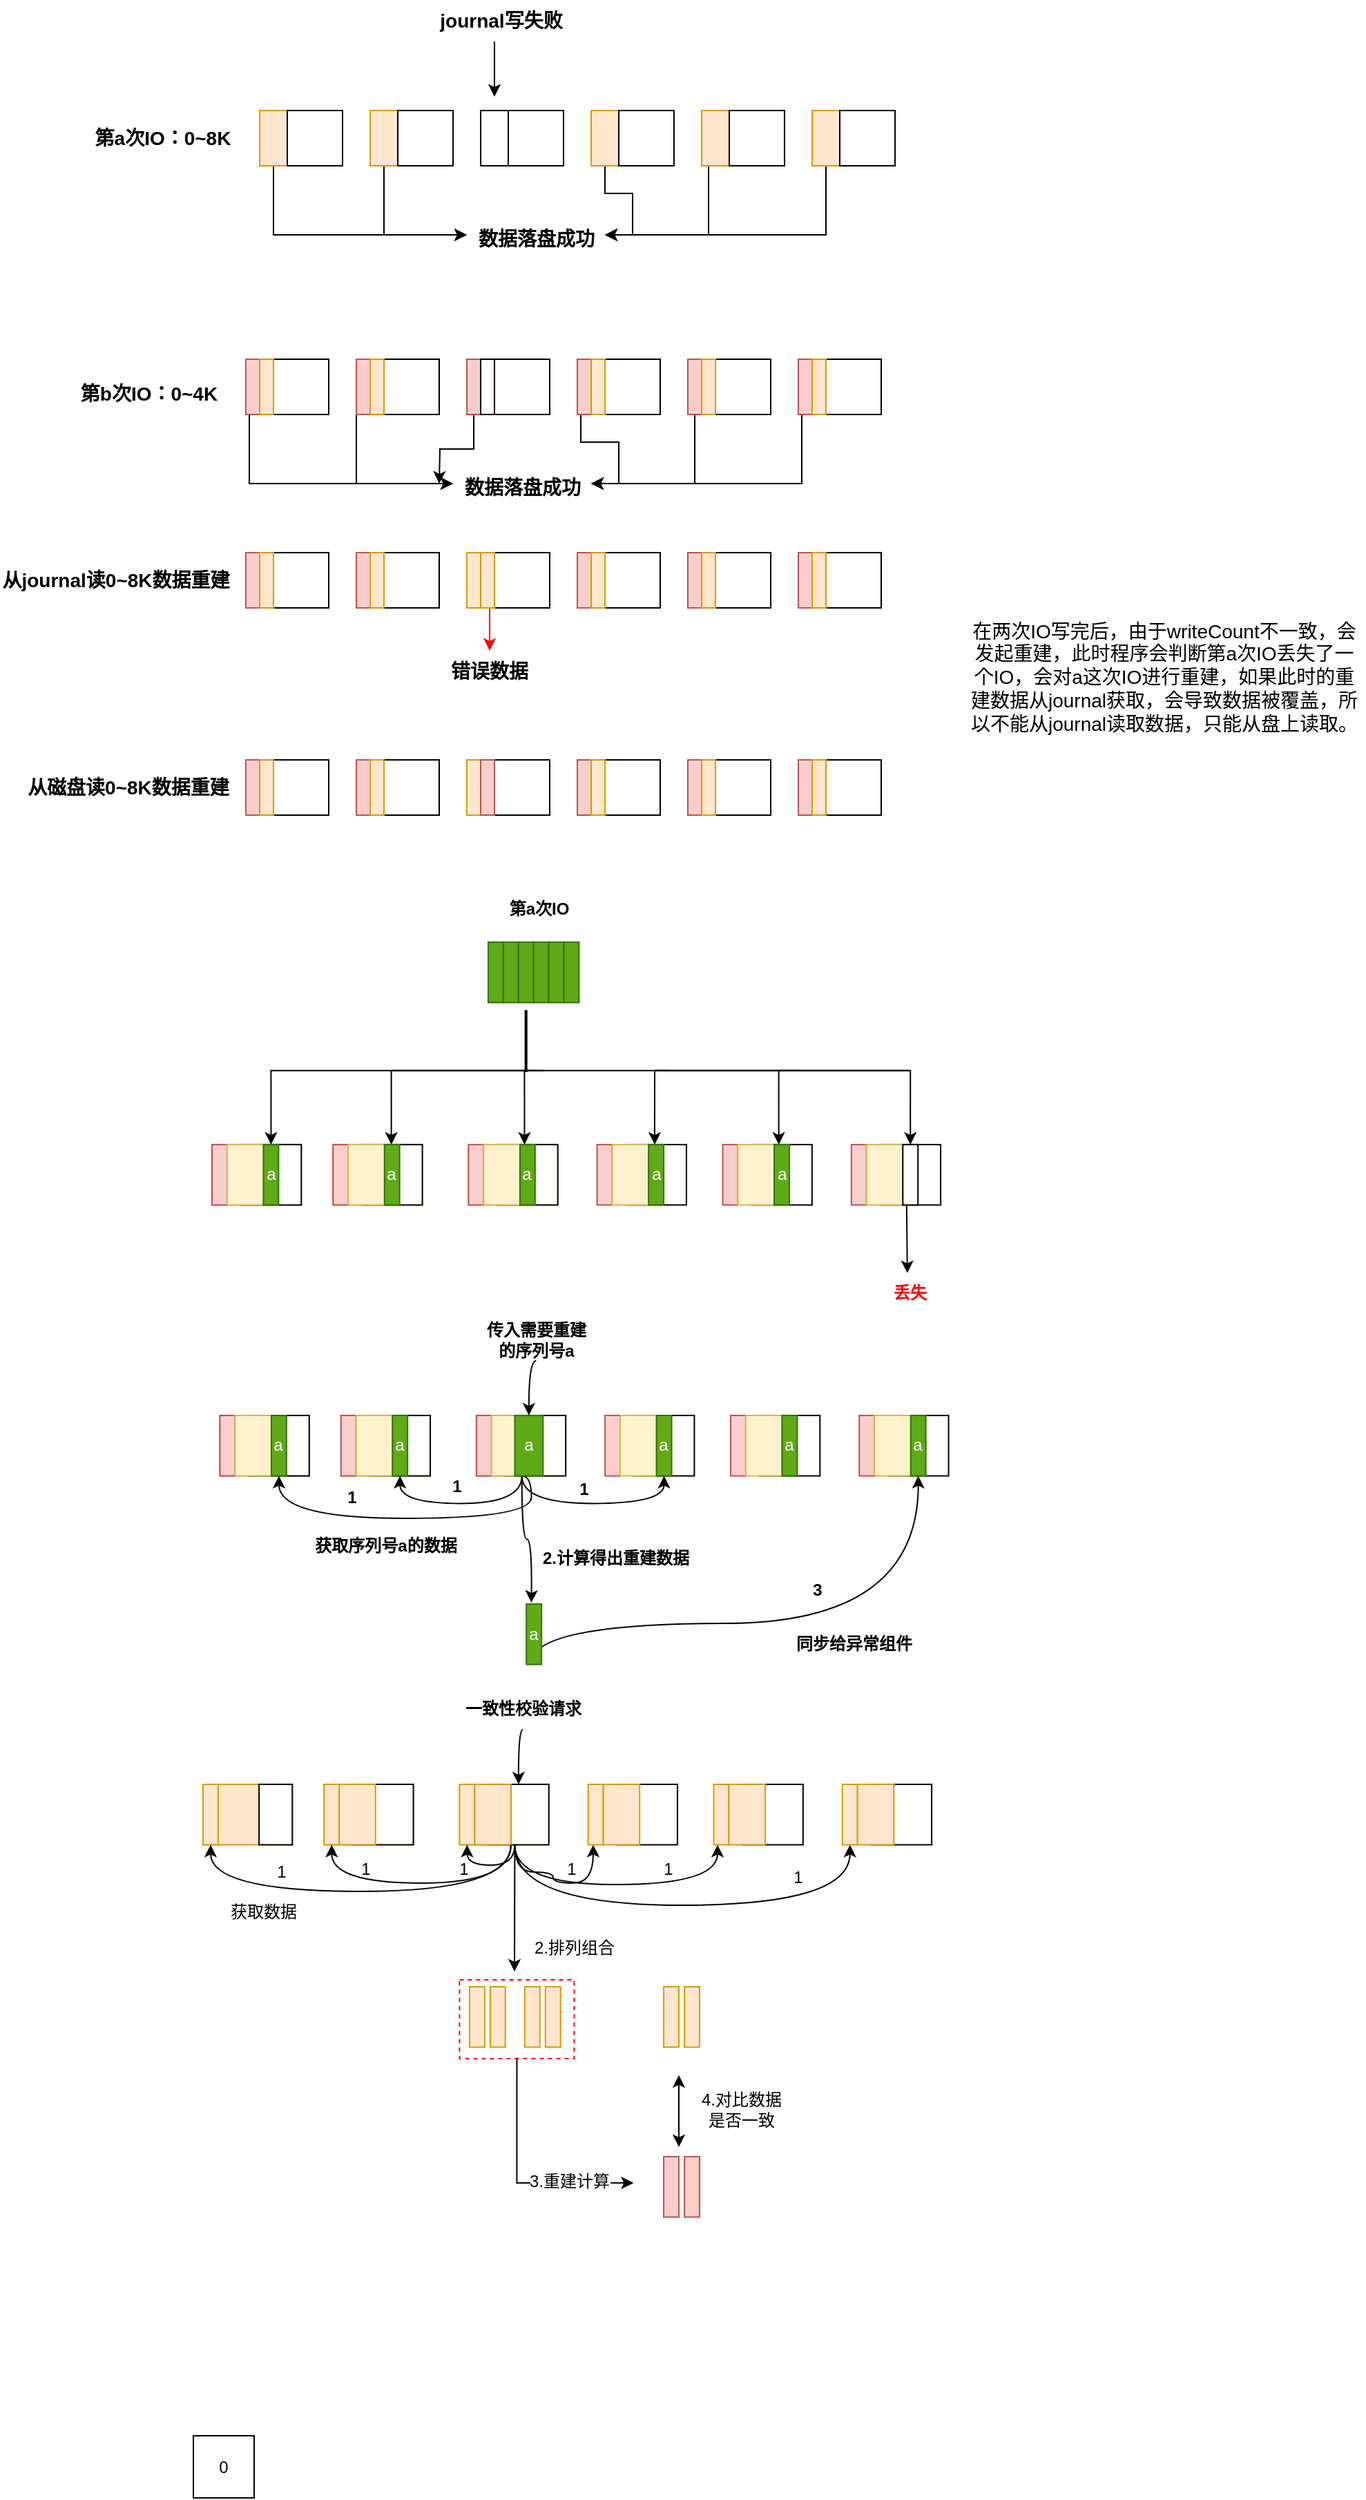 <mxfile version="18.0.6" type="device"><diagram id="Hn0hdJpznIg7I68H2khs" name="第 1 页"><mxGraphModel dx="1502" dy="865" grid="0" gridSize="10" guides="1" tooltips="1" connect="1" arrows="1" fold="1" page="0" pageScale="1" pageWidth="827" pageHeight="1169" math="0" shadow="0"><root><mxCell id="0"/><mxCell id="1" parent="0"/><mxCell id="oLGF_8AaNYj9hvoB0Z1J-211" value="" style="rounded=0;whiteSpace=wrap;html=1;fontSize=12;fontColor=#000000;dashed=1;strokeColor=#FF0000;" vertex="1" parent="1"><mxGeometry x="264.71" y="1593" width="83" height="57" as="geometry"/></mxCell><mxCell id="JoNvwbtvB6x3EVK_z7Wu-79" style="edgeStyle=orthogonalEdgeStyle;rounded=0;orthogonalLoop=1;jettySize=auto;html=1;exitX=0.5;exitY=1;exitDx=0;exitDy=0;entryX=0;entryY=0.5;entryDx=0;entryDy=0;fontSize=14;" parent="1" source="JoNvwbtvB6x3EVK_z7Wu-1" target="JoNvwbtvB6x3EVK_z7Wu-78" edge="1"><mxGeometry relative="1" as="geometry"/></mxCell><mxCell id="JoNvwbtvB6x3EVK_z7Wu-1" value="" style="rounded=0;whiteSpace=wrap;html=1;fillColor=#ffe6cc;strokeColor=#d79b00;" parent="1" vertex="1"><mxGeometry x="120" y="240" width="20" height="40" as="geometry"/></mxCell><mxCell id="JoNvwbtvB6x3EVK_z7Wu-2" value="" style="rounded=0;whiteSpace=wrap;html=1;" parent="1" vertex="1"><mxGeometry x="140" y="240" width="40" height="40" as="geometry"/></mxCell><mxCell id="JoNvwbtvB6x3EVK_z7Wu-80" style="edgeStyle=orthogonalEdgeStyle;rounded=0;orthogonalLoop=1;jettySize=auto;html=1;exitX=0.5;exitY=1;exitDx=0;exitDy=0;fontSize=14;" parent="1" source="JoNvwbtvB6x3EVK_z7Wu-3" edge="1"><mxGeometry relative="1" as="geometry"><mxPoint x="270" y="330" as="targetPoint"/><Array as="points"><mxPoint x="210" y="330"/></Array></mxGeometry></mxCell><mxCell id="JoNvwbtvB6x3EVK_z7Wu-3" value="" style="rounded=0;whiteSpace=wrap;html=1;fillColor=#ffe6cc;strokeColor=#d79b00;" parent="1" vertex="1"><mxGeometry x="200" y="240" width="20" height="40" as="geometry"/></mxCell><mxCell id="JoNvwbtvB6x3EVK_z7Wu-4" value="" style="rounded=0;whiteSpace=wrap;html=1;" parent="1" vertex="1"><mxGeometry x="220" y="240" width="40" height="40" as="geometry"/></mxCell><mxCell id="JoNvwbtvB6x3EVK_z7Wu-5" value="" style="rounded=0;whiteSpace=wrap;html=1;" parent="1" vertex="1"><mxGeometry x="280" y="240" width="20" height="40" as="geometry"/></mxCell><mxCell id="JoNvwbtvB6x3EVK_z7Wu-6" value="" style="rounded=0;whiteSpace=wrap;html=1;" parent="1" vertex="1"><mxGeometry x="300" y="240" width="40" height="40" as="geometry"/></mxCell><mxCell id="JoNvwbtvB6x3EVK_z7Wu-82" style="edgeStyle=orthogonalEdgeStyle;rounded=0;orthogonalLoop=1;jettySize=auto;html=1;exitX=0.5;exitY=1;exitDx=0;exitDy=0;entryX=1;entryY=0.5;entryDx=0;entryDy=0;fontSize=14;" parent="1" source="JoNvwbtvB6x3EVK_z7Wu-15" target="JoNvwbtvB6x3EVK_z7Wu-78" edge="1"><mxGeometry relative="1" as="geometry"/></mxCell><mxCell id="JoNvwbtvB6x3EVK_z7Wu-15" value="" style="rounded=0;whiteSpace=wrap;html=1;fillColor=#ffe6cc;strokeColor=#d79b00;" parent="1" vertex="1"><mxGeometry x="360" y="240" width="20" height="40" as="geometry"/></mxCell><mxCell id="JoNvwbtvB6x3EVK_z7Wu-16" value="" style="rounded=0;whiteSpace=wrap;html=1;" parent="1" vertex="1"><mxGeometry x="380" y="240" width="40" height="40" as="geometry"/></mxCell><mxCell id="JoNvwbtvB6x3EVK_z7Wu-83" style="edgeStyle=orthogonalEdgeStyle;rounded=0;orthogonalLoop=1;jettySize=auto;html=1;exitX=0.25;exitY=1;exitDx=0;exitDy=0;entryX=1;entryY=0.5;entryDx=0;entryDy=0;fontSize=14;" parent="1" source="JoNvwbtvB6x3EVK_z7Wu-17" target="JoNvwbtvB6x3EVK_z7Wu-78" edge="1"><mxGeometry relative="1" as="geometry"/></mxCell><mxCell id="JoNvwbtvB6x3EVK_z7Wu-17" value="" style="rounded=0;whiteSpace=wrap;html=1;fillColor=#ffe6cc;strokeColor=#d79b00;" parent="1" vertex="1"><mxGeometry x="440" y="240" width="20" height="40" as="geometry"/></mxCell><mxCell id="JoNvwbtvB6x3EVK_z7Wu-18" value="" style="rounded=0;whiteSpace=wrap;html=1;" parent="1" vertex="1"><mxGeometry x="460" y="240" width="40" height="40" as="geometry"/></mxCell><mxCell id="JoNvwbtvB6x3EVK_z7Wu-84" style="edgeStyle=orthogonalEdgeStyle;rounded=0;orthogonalLoop=1;jettySize=auto;html=1;exitX=0.5;exitY=1;exitDx=0;exitDy=0;entryX=1;entryY=0.5;entryDx=0;entryDy=0;fontSize=14;" parent="1" source="JoNvwbtvB6x3EVK_z7Wu-19" target="JoNvwbtvB6x3EVK_z7Wu-78" edge="1"><mxGeometry relative="1" as="geometry"/></mxCell><mxCell id="JoNvwbtvB6x3EVK_z7Wu-19" value="" style="rounded=0;whiteSpace=wrap;html=1;fillColor=#ffe6cc;strokeColor=#d79b00;" parent="1" vertex="1"><mxGeometry x="520" y="240" width="20" height="40" as="geometry"/></mxCell><mxCell id="JoNvwbtvB6x3EVK_z7Wu-20" value="" style="rounded=0;whiteSpace=wrap;html=1;" parent="1" vertex="1"><mxGeometry x="540" y="240" width="40" height="40" as="geometry"/></mxCell><mxCell id="JoNvwbtvB6x3EVK_z7Wu-86" style="edgeStyle=orthogonalEdgeStyle;rounded=0;orthogonalLoop=1;jettySize=auto;html=1;exitX=0.25;exitY=1;exitDx=0;exitDy=0;entryX=0;entryY=0.5;entryDx=0;entryDy=0;fontSize=14;" parent="1" source="JoNvwbtvB6x3EVK_z7Wu-35" target="JoNvwbtvB6x3EVK_z7Wu-85" edge="1"><mxGeometry relative="1" as="geometry"/></mxCell><mxCell id="JoNvwbtvB6x3EVK_z7Wu-35" value="" style="rounded=0;whiteSpace=wrap;html=1;fillColor=#f8cecc;strokeColor=#b85450;" parent="1" vertex="1"><mxGeometry x="110" y="420" width="10" height="40" as="geometry"/></mxCell><mxCell id="JoNvwbtvB6x3EVK_z7Wu-36" value="" style="rounded=0;whiteSpace=wrap;html=1;" parent="1" vertex="1"><mxGeometry x="130" y="420" width="40" height="40" as="geometry"/></mxCell><mxCell id="JoNvwbtvB6x3EVK_z7Wu-53" value="" style="rounded=0;whiteSpace=wrap;html=1;fillColor=#ffe6cc;strokeColor=#d79b00;" parent="1" vertex="1"><mxGeometry x="120" y="420" width="10" height="40" as="geometry"/></mxCell><mxCell id="JoNvwbtvB6x3EVK_z7Wu-87" style="edgeStyle=orthogonalEdgeStyle;rounded=0;orthogonalLoop=1;jettySize=auto;html=1;exitX=0;exitY=1;exitDx=0;exitDy=0;fontSize=14;" parent="1" source="JoNvwbtvB6x3EVK_z7Wu-54" edge="1"><mxGeometry relative="1" as="geometry"><mxPoint x="260" y="510" as="targetPoint"/><Array as="points"><mxPoint x="190" y="510"/></Array></mxGeometry></mxCell><mxCell id="JoNvwbtvB6x3EVK_z7Wu-54" value="" style="rounded=0;whiteSpace=wrap;html=1;fillColor=#f8cecc;strokeColor=#b85450;" parent="1" vertex="1"><mxGeometry x="190" y="420" width="10" height="40" as="geometry"/></mxCell><mxCell id="JoNvwbtvB6x3EVK_z7Wu-55" value="" style="rounded=0;whiteSpace=wrap;html=1;" parent="1" vertex="1"><mxGeometry x="210" y="420" width="40" height="40" as="geometry"/></mxCell><mxCell id="JoNvwbtvB6x3EVK_z7Wu-56" value="" style="rounded=0;whiteSpace=wrap;html=1;fillColor=#ffe6cc;strokeColor=#d79b00;" parent="1" vertex="1"><mxGeometry x="200" y="420" width="10" height="40" as="geometry"/></mxCell><mxCell id="JoNvwbtvB6x3EVK_z7Wu-91" style="edgeStyle=orthogonalEdgeStyle;rounded=0;orthogonalLoop=1;jettySize=auto;html=1;exitX=0.5;exitY=1;exitDx=0;exitDy=0;fontSize=14;" parent="1" source="JoNvwbtvB6x3EVK_z7Wu-57" edge="1"><mxGeometry relative="1" as="geometry"><mxPoint x="250" y="510" as="targetPoint"/></mxGeometry></mxCell><mxCell id="JoNvwbtvB6x3EVK_z7Wu-57" value="" style="rounded=0;whiteSpace=wrap;html=1;fillColor=#f8cecc;strokeColor=#b85450;" parent="1" vertex="1"><mxGeometry x="270" y="420" width="10" height="40" as="geometry"/></mxCell><mxCell id="JoNvwbtvB6x3EVK_z7Wu-58" value="" style="rounded=0;whiteSpace=wrap;html=1;" parent="1" vertex="1"><mxGeometry x="290" y="420" width="40" height="40" as="geometry"/></mxCell><mxCell id="JoNvwbtvB6x3EVK_z7Wu-59" value="" style="rounded=0;whiteSpace=wrap;html=1;" parent="1" vertex="1"><mxGeometry x="280" y="420" width="10" height="40" as="geometry"/></mxCell><mxCell id="JoNvwbtvB6x3EVK_z7Wu-88" style="edgeStyle=orthogonalEdgeStyle;rounded=0;orthogonalLoop=1;jettySize=auto;html=1;exitX=0.25;exitY=1;exitDx=0;exitDy=0;entryX=1;entryY=0.5;entryDx=0;entryDy=0;fontSize=14;" parent="1" source="JoNvwbtvB6x3EVK_z7Wu-64" target="JoNvwbtvB6x3EVK_z7Wu-85" edge="1"><mxGeometry relative="1" as="geometry"/></mxCell><mxCell id="JoNvwbtvB6x3EVK_z7Wu-64" value="" style="rounded=0;whiteSpace=wrap;html=1;fillColor=#f8cecc;strokeColor=#b85450;" parent="1" vertex="1"><mxGeometry x="350" y="420" width="10" height="40" as="geometry"/></mxCell><mxCell id="JoNvwbtvB6x3EVK_z7Wu-65" value="" style="rounded=0;whiteSpace=wrap;html=1;" parent="1" vertex="1"><mxGeometry x="370" y="420" width="40" height="40" as="geometry"/></mxCell><mxCell id="JoNvwbtvB6x3EVK_z7Wu-66" value="" style="rounded=0;whiteSpace=wrap;html=1;fillColor=#ffe6cc;strokeColor=#d79b00;" parent="1" vertex="1"><mxGeometry x="360" y="420" width="10" height="40" as="geometry"/></mxCell><mxCell id="JoNvwbtvB6x3EVK_z7Wu-89" style="edgeStyle=orthogonalEdgeStyle;rounded=0;orthogonalLoop=1;jettySize=auto;html=1;exitX=0.5;exitY=1;exitDx=0;exitDy=0;fontSize=14;entryX=1;entryY=0.5;entryDx=0;entryDy=0;entryPerimeter=0;" parent="1" source="JoNvwbtvB6x3EVK_z7Wu-67" target="JoNvwbtvB6x3EVK_z7Wu-85" edge="1"><mxGeometry relative="1" as="geometry"><mxPoint x="370" y="510" as="targetPoint"/><Array as="points"><mxPoint x="435" y="510"/></Array></mxGeometry></mxCell><mxCell id="JoNvwbtvB6x3EVK_z7Wu-67" value="" style="rounded=0;whiteSpace=wrap;html=1;fillColor=#f8cecc;strokeColor=#b85450;" parent="1" vertex="1"><mxGeometry x="430" y="420" width="10" height="40" as="geometry"/></mxCell><mxCell id="JoNvwbtvB6x3EVK_z7Wu-68" value="" style="rounded=0;whiteSpace=wrap;html=1;" parent="1" vertex="1"><mxGeometry x="450" y="420" width="40" height="40" as="geometry"/></mxCell><mxCell id="JoNvwbtvB6x3EVK_z7Wu-69" value="" style="rounded=0;whiteSpace=wrap;html=1;fillColor=#ffe6cc;strokeColor=#d79b00;" parent="1" vertex="1"><mxGeometry x="440" y="420" width="10" height="40" as="geometry"/></mxCell><mxCell id="JoNvwbtvB6x3EVK_z7Wu-90" style="edgeStyle=orthogonalEdgeStyle;rounded=0;orthogonalLoop=1;jettySize=auto;html=1;exitX=0.25;exitY=1;exitDx=0;exitDy=0;entryX=1;entryY=0.5;entryDx=0;entryDy=0;fontSize=14;" parent="1" source="JoNvwbtvB6x3EVK_z7Wu-70" target="JoNvwbtvB6x3EVK_z7Wu-85" edge="1"><mxGeometry relative="1" as="geometry"/></mxCell><mxCell id="JoNvwbtvB6x3EVK_z7Wu-70" value="" style="rounded=0;whiteSpace=wrap;html=1;fillColor=#f8cecc;strokeColor=#b85450;" parent="1" vertex="1"><mxGeometry x="510" y="420" width="10" height="40" as="geometry"/></mxCell><mxCell id="JoNvwbtvB6x3EVK_z7Wu-71" value="" style="rounded=0;whiteSpace=wrap;html=1;" parent="1" vertex="1"><mxGeometry x="530" y="420" width="40" height="40" as="geometry"/></mxCell><mxCell id="JoNvwbtvB6x3EVK_z7Wu-72" value="" style="rounded=0;whiteSpace=wrap;html=1;fillColor=#ffe6cc;strokeColor=#d79b00;" parent="1" vertex="1"><mxGeometry x="520" y="420" width="10" height="40" as="geometry"/></mxCell><mxCell id="JoNvwbtvB6x3EVK_z7Wu-73" value="" style="endArrow=classic;html=1;rounded=0;" parent="1" edge="1"><mxGeometry width="50" height="50" relative="1" as="geometry"><mxPoint x="290" y="190" as="sourcePoint"/><mxPoint x="290" y="230" as="targetPoint"/></mxGeometry></mxCell><mxCell id="JoNvwbtvB6x3EVK_z7Wu-74" value="&lt;b&gt;&lt;font style=&quot;font-size: 14px;&quot;&gt;journal写失败&lt;/font&gt;&lt;/b&gt;" style="text;html=1;strokeColor=none;fillColor=none;align=center;verticalAlign=middle;whiteSpace=wrap;rounded=0;" parent="1" vertex="1"><mxGeometry x="245" y="160" width="100" height="30" as="geometry"/></mxCell><mxCell id="JoNvwbtvB6x3EVK_z7Wu-75" value="&lt;b&gt;第a次IO：0~8K&lt;/b&gt;" style="text;html=1;strokeColor=none;fillColor=none;align=center;verticalAlign=middle;whiteSpace=wrap;rounded=0;fontSize=14;" parent="1" vertex="1"><mxGeometry x="-10" y="245" width="120" height="30" as="geometry"/></mxCell><mxCell id="JoNvwbtvB6x3EVK_z7Wu-78" value="&lt;font style=&quot;font-size: 14px;&quot;&gt;数据落盘成功&lt;/font&gt;" style="text;strokeColor=none;fillColor=none;html=1;fontSize=24;fontStyle=1;verticalAlign=middle;align=center;" parent="1" vertex="1"><mxGeometry x="270" y="310" width="100" height="40" as="geometry"/></mxCell><mxCell id="JoNvwbtvB6x3EVK_z7Wu-85" value="&lt;font style=&quot;font-size: 14px;&quot;&gt;数据落盘成功&lt;/font&gt;" style="text;strokeColor=none;fillColor=none;html=1;fontSize=24;fontStyle=1;verticalAlign=middle;align=center;" parent="1" vertex="1"><mxGeometry x="260" y="490" width="100" height="40" as="geometry"/></mxCell><mxCell id="JoNvwbtvB6x3EVK_z7Wu-92" value="&lt;b&gt;第b次IO：0~4K&lt;/b&gt;" style="text;html=1;strokeColor=none;fillColor=none;align=center;verticalAlign=middle;whiteSpace=wrap;rounded=0;fontSize=14;" parent="1" vertex="1"><mxGeometry x="-20" y="430" width="120" height="30" as="geometry"/></mxCell><mxCell id="JoNvwbtvB6x3EVK_z7Wu-95" value="在两次IO写完后，由于writeCount不一致，会发起重建，此时程序会判断第a次IO丢失了一个IO，会对a这次IO进行重建，如果此时的重建数据从journal获取，会导致数据被覆盖，所以不能从journal读取数据，只能从盘上读取。" style="text;html=1;strokeColor=none;fillColor=none;align=center;verticalAlign=middle;whiteSpace=wrap;rounded=0;fontSize=14;" parent="1" vertex="1"><mxGeometry x="630" y="600" width="290" height="100" as="geometry"/></mxCell><mxCell id="JoNvwbtvB6x3EVK_z7Wu-97" value="" style="rounded=0;whiteSpace=wrap;html=1;fillColor=#f8cecc;strokeColor=#b85450;" parent="1" vertex="1"><mxGeometry x="110" y="560" width="10" height="40" as="geometry"/></mxCell><mxCell id="JoNvwbtvB6x3EVK_z7Wu-98" value="" style="rounded=0;whiteSpace=wrap;html=1;" parent="1" vertex="1"><mxGeometry x="130" y="560" width="40" height="40" as="geometry"/></mxCell><mxCell id="JoNvwbtvB6x3EVK_z7Wu-99" value="" style="rounded=0;whiteSpace=wrap;html=1;fillColor=#ffe6cc;strokeColor=#d79b00;" parent="1" vertex="1"><mxGeometry x="120" y="560" width="10" height="40" as="geometry"/></mxCell><mxCell id="JoNvwbtvB6x3EVK_z7Wu-101" value="" style="rounded=0;whiteSpace=wrap;html=1;fillColor=#f8cecc;strokeColor=#b85450;" parent="1" vertex="1"><mxGeometry x="190" y="560" width="10" height="40" as="geometry"/></mxCell><mxCell id="JoNvwbtvB6x3EVK_z7Wu-102" value="" style="rounded=0;whiteSpace=wrap;html=1;" parent="1" vertex="1"><mxGeometry x="210" y="560" width="40" height="40" as="geometry"/></mxCell><mxCell id="JoNvwbtvB6x3EVK_z7Wu-103" value="" style="rounded=0;whiteSpace=wrap;html=1;fillColor=#ffe6cc;strokeColor=#d79b00;" parent="1" vertex="1"><mxGeometry x="200" y="560" width="10" height="40" as="geometry"/></mxCell><mxCell id="JoNvwbtvB6x3EVK_z7Wu-105" value="" style="rounded=0;whiteSpace=wrap;html=1;fillColor=#ffe6cc;strokeColor=#d79b00;" parent="1" vertex="1"><mxGeometry x="270" y="560" width="10" height="40" as="geometry"/></mxCell><mxCell id="JoNvwbtvB6x3EVK_z7Wu-106" value="" style="rounded=0;whiteSpace=wrap;html=1;" parent="1" vertex="1"><mxGeometry x="290" y="560" width="40" height="40" as="geometry"/></mxCell><mxCell id="JoNvwbtvB6x3EVK_z7Wu-109" value="" style="rounded=0;whiteSpace=wrap;html=1;fillColor=#f8cecc;strokeColor=#b85450;" parent="1" vertex="1"><mxGeometry x="350" y="560" width="10" height="40" as="geometry"/></mxCell><mxCell id="JoNvwbtvB6x3EVK_z7Wu-110" value="" style="rounded=0;whiteSpace=wrap;html=1;" parent="1" vertex="1"><mxGeometry x="370" y="560" width="40" height="40" as="geometry"/></mxCell><mxCell id="JoNvwbtvB6x3EVK_z7Wu-111" value="" style="rounded=0;whiteSpace=wrap;html=1;fillColor=#ffe6cc;strokeColor=#d79b00;" parent="1" vertex="1"><mxGeometry x="360" y="560" width="10" height="40" as="geometry"/></mxCell><mxCell id="JoNvwbtvB6x3EVK_z7Wu-113" value="" style="rounded=0;whiteSpace=wrap;html=1;fillColor=#f8cecc;strokeColor=#b85450;" parent="1" vertex="1"><mxGeometry x="430" y="560" width="10" height="40" as="geometry"/></mxCell><mxCell id="JoNvwbtvB6x3EVK_z7Wu-114" value="" style="rounded=0;whiteSpace=wrap;html=1;" parent="1" vertex="1"><mxGeometry x="450" y="560" width="40" height="40" as="geometry"/></mxCell><mxCell id="JoNvwbtvB6x3EVK_z7Wu-115" value="" style="rounded=0;whiteSpace=wrap;html=1;fillColor=#ffe6cc;strokeColor=#d79b00;" parent="1" vertex="1"><mxGeometry x="440" y="560" width="10" height="40" as="geometry"/></mxCell><mxCell id="JoNvwbtvB6x3EVK_z7Wu-117" value="" style="rounded=0;whiteSpace=wrap;html=1;fillColor=#f8cecc;strokeColor=#b85450;" parent="1" vertex="1"><mxGeometry x="510" y="560" width="10" height="40" as="geometry"/></mxCell><mxCell id="JoNvwbtvB6x3EVK_z7Wu-118" value="" style="rounded=0;whiteSpace=wrap;html=1;" parent="1" vertex="1"><mxGeometry x="530" y="560" width="40" height="40" as="geometry"/></mxCell><mxCell id="JoNvwbtvB6x3EVK_z7Wu-119" value="" style="rounded=0;whiteSpace=wrap;html=1;fillColor=#ffe6cc;strokeColor=#d79b00;" parent="1" vertex="1"><mxGeometry x="520" y="560" width="10" height="40" as="geometry"/></mxCell><mxCell id="JoNvwbtvB6x3EVK_z7Wu-121" value="&lt;b&gt;从journal读0~8K数据重建&lt;/b&gt;" style="text;html=1;strokeColor=none;fillColor=none;align=center;verticalAlign=middle;whiteSpace=wrap;rounded=0;fontSize=14;" parent="1" vertex="1"><mxGeometry x="-68" y="565" width="168" height="30" as="geometry"/></mxCell><mxCell id="JoNvwbtvB6x3EVK_z7Wu-171" value="" style="rounded=0;whiteSpace=wrap;html=1;fillColor=#f8cecc;strokeColor=#b85450;" parent="1" vertex="1"><mxGeometry x="110" y="710" width="10" height="40" as="geometry"/></mxCell><mxCell id="JoNvwbtvB6x3EVK_z7Wu-172" value="" style="rounded=0;whiteSpace=wrap;html=1;" parent="1" vertex="1"><mxGeometry x="130" y="710" width="40" height="40" as="geometry"/></mxCell><mxCell id="JoNvwbtvB6x3EVK_z7Wu-173" value="" style="rounded=0;whiteSpace=wrap;html=1;fillColor=#ffe6cc;strokeColor=#d79b00;" parent="1" vertex="1"><mxGeometry x="120" y="710" width="10" height="40" as="geometry"/></mxCell><mxCell id="JoNvwbtvB6x3EVK_z7Wu-175" value="" style="rounded=0;whiteSpace=wrap;html=1;fillColor=#f8cecc;strokeColor=#b85450;" parent="1" vertex="1"><mxGeometry x="190" y="710" width="10" height="40" as="geometry"/></mxCell><mxCell id="JoNvwbtvB6x3EVK_z7Wu-176" value="" style="rounded=0;whiteSpace=wrap;html=1;" parent="1" vertex="1"><mxGeometry x="210" y="710" width="40" height="40" as="geometry"/></mxCell><mxCell id="JoNvwbtvB6x3EVK_z7Wu-177" value="" style="rounded=0;whiteSpace=wrap;html=1;fillColor=#ffe6cc;strokeColor=#d79b00;" parent="1" vertex="1"><mxGeometry x="200" y="710" width="10" height="40" as="geometry"/></mxCell><mxCell id="JoNvwbtvB6x3EVK_z7Wu-179" value="" style="rounded=0;whiteSpace=wrap;html=1;fillColor=#ffe6cc;strokeColor=#d79b00;" parent="1" vertex="1"><mxGeometry x="270" y="710" width="10" height="40" as="geometry"/></mxCell><mxCell id="JoNvwbtvB6x3EVK_z7Wu-180" value="" style="rounded=0;whiteSpace=wrap;html=1;" parent="1" vertex="1"><mxGeometry x="290" y="710" width="40" height="40" as="geometry"/></mxCell><mxCell id="JoNvwbtvB6x3EVK_z7Wu-182" value="" style="rounded=0;whiteSpace=wrap;html=1;fillColor=#f8cecc;strokeColor=#b85450;" parent="1" vertex="1"><mxGeometry x="350" y="710" width="10" height="40" as="geometry"/></mxCell><mxCell id="JoNvwbtvB6x3EVK_z7Wu-183" value="" style="rounded=0;whiteSpace=wrap;html=1;" parent="1" vertex="1"><mxGeometry x="370" y="710" width="40" height="40" as="geometry"/></mxCell><mxCell id="JoNvwbtvB6x3EVK_z7Wu-184" value="" style="rounded=0;whiteSpace=wrap;html=1;fillColor=#ffe6cc;strokeColor=#d79b00;" parent="1" vertex="1"><mxGeometry x="360" y="710" width="10" height="40" as="geometry"/></mxCell><mxCell id="JoNvwbtvB6x3EVK_z7Wu-186" value="" style="rounded=0;whiteSpace=wrap;html=1;fillColor=#f8cecc;strokeColor=#b85450;" parent="1" vertex="1"><mxGeometry x="430" y="710" width="10" height="40" as="geometry"/></mxCell><mxCell id="JoNvwbtvB6x3EVK_z7Wu-187" value="" style="rounded=0;whiteSpace=wrap;html=1;" parent="1" vertex="1"><mxGeometry x="450" y="710" width="40" height="40" as="geometry"/></mxCell><mxCell id="JoNvwbtvB6x3EVK_z7Wu-188" value="" style="rounded=0;whiteSpace=wrap;html=1;fillColor=#ffe6cc;strokeColor=#d79b00;" parent="1" vertex="1"><mxGeometry x="440" y="710" width="10" height="40" as="geometry"/></mxCell><mxCell id="JoNvwbtvB6x3EVK_z7Wu-190" value="" style="rounded=0;whiteSpace=wrap;html=1;fillColor=#f8cecc;strokeColor=#b85450;" parent="1" vertex="1"><mxGeometry x="510" y="710" width="10" height="40" as="geometry"/></mxCell><mxCell id="JoNvwbtvB6x3EVK_z7Wu-191" value="" style="rounded=0;whiteSpace=wrap;html=1;" parent="1" vertex="1"><mxGeometry x="530" y="710" width="40" height="40" as="geometry"/></mxCell><mxCell id="JoNvwbtvB6x3EVK_z7Wu-192" value="" style="rounded=0;whiteSpace=wrap;html=1;fillColor=#ffe6cc;strokeColor=#d79b00;" parent="1" vertex="1"><mxGeometry x="520" y="710" width="10" height="40" as="geometry"/></mxCell><mxCell id="JoNvwbtvB6x3EVK_z7Wu-196" value="" style="rounded=0;whiteSpace=wrap;html=1;fillColor=#f8cecc;strokeColor=#b85450;" parent="1" vertex="1"><mxGeometry x="280" y="710" width="10" height="40" as="geometry"/></mxCell><mxCell id="JoNvwbtvB6x3EVK_z7Wu-197" value="&lt;b&gt;从磁盘读0~8K数据重建&lt;/b&gt;" style="text;html=1;strokeColor=none;fillColor=none;align=center;verticalAlign=middle;whiteSpace=wrap;rounded=0;fontSize=14;" parent="1" vertex="1"><mxGeometry x="-50" y="715" width="150" height="30" as="geometry"/></mxCell><mxCell id="JoNvwbtvB6x3EVK_z7Wu-200" style="edgeStyle=orthogonalEdgeStyle;rounded=0;orthogonalLoop=1;jettySize=auto;html=1;exitX=0.25;exitY=1;exitDx=0;exitDy=0;entryX=0.5;entryY=0;entryDx=0;entryDy=0;fontSize=14;strokeColor=#FF0000;" parent="1" source="JoNvwbtvB6x3EVK_z7Wu-198" target="JoNvwbtvB6x3EVK_z7Wu-199" edge="1"><mxGeometry relative="1" as="geometry"/></mxCell><mxCell id="JoNvwbtvB6x3EVK_z7Wu-198" value="" style="rounded=0;whiteSpace=wrap;html=1;fillColor=#ffe6cc;strokeColor=#d79b00;glass=0;" parent="1" vertex="1"><mxGeometry x="280" y="560" width="10" height="40" as="geometry"/></mxCell><mxCell id="JoNvwbtvB6x3EVK_z7Wu-199" value="&lt;b&gt;错误数据&lt;/b&gt;" style="text;html=1;strokeColor=none;fillColor=none;align=center;verticalAlign=middle;whiteSpace=wrap;rounded=0;fontSize=14;" parent="1" vertex="1"><mxGeometry x="255" y="631" width="63" height="30" as="geometry"/></mxCell><mxCell id="oLGF_8AaNYj9hvoB0Z1J-82" value="" style="group" vertex="1" connectable="0" parent="1"><mxGeometry x="85.5" y="796" width="538.5" height="316" as="geometry"/></mxCell><mxCell id="oLGF_8AaNYj9hvoB0Z1J-41" value="" style="group;fillColor=#fff2cc;strokeColor=#d6b656;container=0;" vertex="1" connectable="0" parent="oLGF_8AaNYj9hvoB0Z1J-82"><mxGeometry x="87.65" y="192.443" width="64.642" height="43.737" as="geometry"/></mxCell><mxCell id="oLGF_8AaNYj9hvoB0Z1J-42" value="" style="group;fillColor=#fff2cc;strokeColor=#d6b656;container=0;" vertex="1" connectable="0" parent="oLGF_8AaNYj9hvoB0Z1J-82"><mxGeometry x="185.709" y="192.443" width="64.642" height="43.737" as="geometry"/></mxCell><mxCell id="oLGF_8AaNYj9hvoB0Z1J-47" value="" style="group;fillColor=#dae8fc;strokeColor=#6c8ebf;container=0;" vertex="1" connectable="0" parent="oLGF_8AaNYj9hvoB0Z1J-82"><mxGeometry y="192.443" width="64.642" height="43.737" as="geometry"/></mxCell><mxCell id="oLGF_8AaNYj9hvoB0Z1J-66" value="" style="edgeStyle=segmentEdgeStyle;endArrow=classic;html=1;rounded=0;entryX=0.5;entryY=0;entryDx=0;entryDy=0;" edge="1" parent="oLGF_8AaNYj9hvoB0Z1J-82" target="oLGF_8AaNYj9hvoB0Z1J-20"><mxGeometry width="50" height="50" relative="1" as="geometry"><mxPoint x="240.49" y="138.865" as="sourcePoint"/><mxPoint x="219.673" y="42.644" as="targetPoint"/></mxGeometry></mxCell><mxCell id="oLGF_8AaNYj9hvoB0Z1J-67" value="" style="edgeStyle=segmentEdgeStyle;endArrow=classic;html=1;rounded=0;" edge="1" parent="oLGF_8AaNYj9hvoB0Z1J-82"><mxGeometry width="50" height="50" relative="1" as="geometry"><mxPoint x="235.012" y="138.865" as="sourcePoint"/><mxPoint x="129.832" y="192.443" as="targetPoint"/></mxGeometry></mxCell><mxCell id="oLGF_8AaNYj9hvoB0Z1J-68" value="" style="edgeStyle=segmentEdgeStyle;endArrow=classic;html=1;rounded=0;" edge="1" parent="oLGF_8AaNYj9hvoB0Z1J-82"><mxGeometry width="50" height="50" relative="1" as="geometry"><mxPoint x="331.427" y="138.865" as="sourcePoint"/><mxPoint x="226.247" y="192.443" as="targetPoint"/></mxGeometry></mxCell><mxCell id="oLGF_8AaNYj9hvoB0Z1J-69" value="" style="edgeStyle=segmentEdgeStyle;endArrow=classic;html=1;rounded=0;" edge="1" parent="oLGF_8AaNYj9hvoB0Z1J-82"><mxGeometry width="50" height="50" relative="1" as="geometry"><mxPoint x="425.651" y="138.865" as="sourcePoint"/><mxPoint x="320.47" y="192.443" as="targetPoint"/></mxGeometry></mxCell><mxCell id="oLGF_8AaNYj9hvoB0Z1J-70" value="" style="edgeStyle=segmentEdgeStyle;endArrow=classic;html=1;rounded=0;" edge="1" parent="oLGF_8AaNYj9hvoB0Z1J-82"><mxGeometry width="50" height="50" relative="1" as="geometry"><mxPoint x="504.536" y="138.865" as="sourcePoint"/><mxPoint x="410.312" y="192.443" as="targetPoint"/></mxGeometry></mxCell><mxCell id="oLGF_8AaNYj9hvoB0Z1J-71" value="" style="edgeStyle=segmentEdgeStyle;endArrow=classic;html=1;rounded=0;" edge="1" parent="oLGF_8AaNYj9hvoB0Z1J-82"><mxGeometry width="50" height="50" relative="1" as="geometry"><mxPoint x="321.566" y="138.865" as="sourcePoint"/><mxPoint x="505.631" y="192.443" as="targetPoint"/></mxGeometry></mxCell><mxCell id="oLGF_8AaNYj9hvoB0Z1J-72" value="" style="line;strokeWidth=2;direction=south;html=1;" vertex="1" parent="oLGF_8AaNYj9hvoB0Z1J-82"><mxGeometry x="221.864" y="95.128" width="10.956" height="44.83" as="geometry"/></mxCell><mxCell id="oLGF_8AaNYj9hvoB0Z1J-73" value="" style="rounded=0;whiteSpace=wrap;html=1;fillColor=#60a917;strokeColor=#2D7600;fontColor=#ffffff;" vertex="1" parent="oLGF_8AaNYj9hvoB0Z1J-82"><mxGeometry x="199.952" y="45.924" width="10.956" height="43.737" as="geometry"/></mxCell><mxCell id="oLGF_8AaNYj9hvoB0Z1J-74" value="" style="rounded=0;whiteSpace=wrap;html=1;fillColor=#60a917;strokeColor=#2D7600;fontColor=#ffffff;" vertex="1" parent="oLGF_8AaNYj9hvoB0Z1J-82"><mxGeometry x="210.908" y="45.924" width="10.956" height="43.737" as="geometry"/></mxCell><mxCell id="oLGF_8AaNYj9hvoB0Z1J-75" value="" style="rounded=0;whiteSpace=wrap;html=1;fillColor=#60a917;strokeColor=#2D7600;fontColor=#ffffff;" vertex="1" parent="oLGF_8AaNYj9hvoB0Z1J-82"><mxGeometry x="221.864" y="45.924" width="10.956" height="43.737" as="geometry"/></mxCell><mxCell id="oLGF_8AaNYj9hvoB0Z1J-76" value="" style="rounded=0;whiteSpace=wrap;html=1;fillColor=#60a917;strokeColor=#2D7600;fontColor=#ffffff;" vertex="1" parent="oLGF_8AaNYj9hvoB0Z1J-82"><mxGeometry x="232.82" y="45.924" width="10.956" height="43.737" as="geometry"/></mxCell><mxCell id="oLGF_8AaNYj9hvoB0Z1J-77" value="" style="rounded=0;whiteSpace=wrap;html=1;fillColor=#60a917;strokeColor=#2D7600;fontColor=#ffffff;" vertex="1" parent="oLGF_8AaNYj9hvoB0Z1J-82"><mxGeometry x="243.777" y="45.924" width="10.956" height="43.737" as="geometry"/></mxCell><mxCell id="oLGF_8AaNYj9hvoB0Z1J-78" value="" style="rounded=0;whiteSpace=wrap;html=1;fillColor=#60a917;strokeColor=#2D7600;fontColor=#ffffff;" vertex="1" parent="oLGF_8AaNYj9hvoB0Z1J-82"><mxGeometry x="254.733" y="45.924" width="10.956" height="43.737" as="geometry"/></mxCell><mxCell id="oLGF_8AaNYj9hvoB0Z1J-79" value="&lt;font style=&quot;font-size: 12px;&quot;&gt;第a次IO&lt;/font&gt;" style="text;strokeColor=none;fillColor=none;html=1;fontSize=24;fontStyle=1;verticalAlign=middle;align=center;" vertex="1" parent="oLGF_8AaNYj9hvoB0Z1J-82"><mxGeometry x="205.43" width="62.451" height="36.083" as="geometry"/></mxCell><mxCell id="oLGF_8AaNYj9hvoB0Z1J-1" value="" style="rounded=0;whiteSpace=wrap;html=1;fillColor=#f8cecc;strokeColor=#b85450;" vertex="1" parent="oLGF_8AaNYj9hvoB0Z1J-82"><mxGeometry y="192.443" width="10.956" height="43.737" as="geometry"/></mxCell><mxCell id="oLGF_8AaNYj9hvoB0Z1J-2" value="" style="rounded=0;whiteSpace=wrap;html=1;" vertex="1" parent="oLGF_8AaNYj9hvoB0Z1J-82"><mxGeometry x="20.817" y="192.443" width="43.825" height="43.737" as="geometry"/></mxCell><mxCell id="oLGF_8AaNYj9hvoB0Z1J-3" value="" style="rounded=0;whiteSpace=wrap;html=1;fillColor=#fff2cc;strokeColor=#d6b656;" vertex="1" parent="oLGF_8AaNYj9hvoB0Z1J-82"><mxGeometry x="10.956" y="192.443" width="26.295" height="43.737" as="geometry"/></mxCell><mxCell id="oLGF_8AaNYj9hvoB0Z1J-20" value="a" style="rounded=0;whiteSpace=wrap;html=1;fillColor=#60a917;strokeColor=#2D7600;fontColor=#ffffff;" vertex="1" parent="oLGF_8AaNYj9hvoB0Z1J-82"><mxGeometry x="37.251" y="192.443" width="10.956" height="43.737" as="geometry"/></mxCell><mxCell id="oLGF_8AaNYj9hvoB0Z1J-21" value="" style="rounded=0;whiteSpace=wrap;html=1;fillColor=#f8cecc;strokeColor=#b85450;" vertex="1" parent="oLGF_8AaNYj9hvoB0Z1J-82"><mxGeometry x="87.65" y="192.443" width="10.956" height="43.737" as="geometry"/></mxCell><mxCell id="oLGF_8AaNYj9hvoB0Z1J-22" value="" style="rounded=0;whiteSpace=wrap;html=1;" vertex="1" parent="oLGF_8AaNYj9hvoB0Z1J-82"><mxGeometry x="108.467" y="192.443" width="43.825" height="43.737" as="geometry"/></mxCell><mxCell id="oLGF_8AaNYj9hvoB0Z1J-23" value="" style="rounded=0;whiteSpace=wrap;html=1;fillColor=#fff2cc;strokeColor=#d6b656;" vertex="1" parent="oLGF_8AaNYj9hvoB0Z1J-82"><mxGeometry x="98.606" y="192.443" width="26.295" height="43.737" as="geometry"/></mxCell><mxCell id="oLGF_8AaNYj9hvoB0Z1J-24" value="a" style="rounded=0;whiteSpace=wrap;html=1;fillColor=#60a917;strokeColor=#2D7600;fontColor=#ffffff;" vertex="1" parent="oLGF_8AaNYj9hvoB0Z1J-82"><mxGeometry x="124.901" y="192.443" width="10.956" height="43.737" as="geometry"/></mxCell><mxCell id="oLGF_8AaNYj9hvoB0Z1J-43" value="" style="rounded=0;whiteSpace=wrap;html=1;fillColor=#f8cecc;strokeColor=#b85450;" vertex="1" parent="oLGF_8AaNYj9hvoB0Z1J-82"><mxGeometry x="185.709" y="192.443" width="10.956" height="43.737" as="geometry"/></mxCell><mxCell id="oLGF_8AaNYj9hvoB0Z1J-44" value="" style="rounded=0;whiteSpace=wrap;html=1;" vertex="1" parent="oLGF_8AaNYj9hvoB0Z1J-82"><mxGeometry x="206.525" y="192.443" width="43.825" height="43.737" as="geometry"/></mxCell><mxCell id="oLGF_8AaNYj9hvoB0Z1J-45" value="" style="rounded=0;whiteSpace=wrap;html=1;fillColor=#fff2cc;strokeColor=#d6b656;" vertex="1" parent="oLGF_8AaNYj9hvoB0Z1J-82"><mxGeometry x="196.665" y="192.443" width="26.295" height="43.737" as="geometry"/></mxCell><mxCell id="oLGF_8AaNYj9hvoB0Z1J-46" value="a" style="rounded=0;whiteSpace=wrap;html=1;fillColor=#60a917;strokeColor=#2D7600;fontColor=#ffffff;" vertex="1" parent="oLGF_8AaNYj9hvoB0Z1J-82"><mxGeometry x="222.96" y="192.443" width="10.956" height="43.737" as="geometry"/></mxCell><mxCell id="oLGF_8AaNYj9hvoB0Z1J-49" value="" style="rounded=0;whiteSpace=wrap;html=1;fillColor=#f8cecc;strokeColor=#b85450;" vertex="1" parent="oLGF_8AaNYj9hvoB0Z1J-82"><mxGeometry x="278.837" y="192.443" width="10.956" height="43.737" as="geometry"/></mxCell><mxCell id="oLGF_8AaNYj9hvoB0Z1J-50" value="" style="rounded=0;whiteSpace=wrap;html=1;" vertex="1" parent="oLGF_8AaNYj9hvoB0Z1J-82"><mxGeometry x="299.654" y="192.443" width="43.825" height="43.737" as="geometry"/></mxCell><mxCell id="oLGF_8AaNYj9hvoB0Z1J-51" value="" style="rounded=0;whiteSpace=wrap;html=1;fillColor=#fff2cc;strokeColor=#d6b656;" vertex="1" parent="oLGF_8AaNYj9hvoB0Z1J-82"><mxGeometry x="289.793" y="192.443" width="26.295" height="43.737" as="geometry"/></mxCell><mxCell id="oLGF_8AaNYj9hvoB0Z1J-52" value="a" style="rounded=0;whiteSpace=wrap;html=1;fillColor=#60a917;strokeColor=#2D7600;fontColor=#ffffff;" vertex="1" parent="oLGF_8AaNYj9hvoB0Z1J-82"><mxGeometry x="316.088" y="192.443" width="10.956" height="43.737" as="geometry"/></mxCell><mxCell id="oLGF_8AaNYj9hvoB0Z1J-59" value="" style="rounded=0;whiteSpace=wrap;html=1;fillColor=#f8cecc;strokeColor=#b85450;" vertex="1" parent="oLGF_8AaNYj9hvoB0Z1J-82"><mxGeometry x="369.774" y="192.443" width="10.956" height="43.737" as="geometry"/></mxCell><mxCell id="oLGF_8AaNYj9hvoB0Z1J-60" value="" style="rounded=0;whiteSpace=wrap;html=1;" vertex="1" parent="oLGF_8AaNYj9hvoB0Z1J-82"><mxGeometry x="390.591" y="192.443" width="43.825" height="43.737" as="geometry"/></mxCell><mxCell id="oLGF_8AaNYj9hvoB0Z1J-61" value="" style="rounded=0;whiteSpace=wrap;html=1;fillColor=#fff2cc;strokeColor=#d6b656;" vertex="1" parent="oLGF_8AaNYj9hvoB0Z1J-82"><mxGeometry x="380.73" y="192.443" width="26.295" height="43.737" as="geometry"/></mxCell><mxCell id="oLGF_8AaNYj9hvoB0Z1J-62" value="a" style="rounded=0;whiteSpace=wrap;html=1;fillColor=#60a917;strokeColor=#2D7600;fontColor=#ffffff;" vertex="1" parent="oLGF_8AaNYj9hvoB0Z1J-82"><mxGeometry x="407.025" y="192.443" width="10.956" height="43.737" as="geometry"/></mxCell><mxCell id="oLGF_8AaNYj9hvoB0Z1J-54" value="" style="rounded=0;whiteSpace=wrap;html=1;fillColor=#f8cecc;strokeColor=#b85450;" vertex="1" parent="oLGF_8AaNYj9hvoB0Z1J-82"><mxGeometry x="462.902" y="192.443" width="10.956" height="43.737" as="geometry"/></mxCell><mxCell id="oLGF_8AaNYj9hvoB0Z1J-55" value="" style="rounded=0;whiteSpace=wrap;html=1;" vertex="1" parent="oLGF_8AaNYj9hvoB0Z1J-82"><mxGeometry x="483.719" y="192.443" width="43.825" height="43.737" as="geometry"/></mxCell><mxCell id="oLGF_8AaNYj9hvoB0Z1J-56" value="" style="rounded=0;whiteSpace=wrap;html=1;fillColor=#fff2cc;strokeColor=#d6b656;" vertex="1" parent="oLGF_8AaNYj9hvoB0Z1J-82"><mxGeometry x="473.858" y="192.443" width="26.295" height="43.737" as="geometry"/></mxCell><mxCell id="oLGF_8AaNYj9hvoB0Z1J-57" value="" style="rounded=0;whiteSpace=wrap;html=1;" vertex="1" parent="oLGF_8AaNYj9hvoB0Z1J-82"><mxGeometry x="500.153" y="192.443" width="10.956" height="43.737" as="geometry"/></mxCell><mxCell id="oLGF_8AaNYj9hvoB0Z1J-80" value="" style="endArrow=classic;html=1;rounded=0;fontSize=12;exitX=0.25;exitY=1;exitDx=0;exitDy=0;" edge="1" parent="oLGF_8AaNYj9hvoB0Z1J-82" source="oLGF_8AaNYj9hvoB0Z1J-57"><mxGeometry width="50" height="50" relative="1" as="geometry"><mxPoint x="511.109" y="318.187" as="sourcePoint"/><mxPoint x="503.44" y="285.384" as="targetPoint"/></mxGeometry></mxCell><mxCell id="oLGF_8AaNYj9hvoB0Z1J-81" value="&lt;b&gt;&lt;font color=&quot;#ff0000&quot;&gt;丢失&lt;/font&gt;&lt;/b&gt;" style="text;html=1;strokeColor=none;fillColor=none;align=center;verticalAlign=middle;whiteSpace=wrap;rounded=0;fontSize=12;" vertex="1" parent="oLGF_8AaNYj9hvoB0Z1J-82"><mxGeometry x="472.762" y="283.197" width="65.738" height="32.803" as="geometry"/></mxCell><mxCell id="oLGF_8AaNYj9hvoB0Z1J-83" value="S" style="group;fillColor=#fff2cc;strokeColor=#d6b656;container=0;" vertex="1" connectable="0" parent="1"><mxGeometry x="178.88" y="1184.523" width="64.642" height="43.737" as="geometry"/></mxCell><mxCell id="oLGF_8AaNYj9hvoB0Z1J-84" value="" style="group;fillColor=#fff2cc;strokeColor=#d6b656;container=0;" vertex="1" connectable="0" parent="1"><mxGeometry x="276.939" y="1184.523" width="64.642" height="43.737" as="geometry"/></mxCell><mxCell id="oLGF_8AaNYj9hvoB0Z1J-85" value="" style="group;fillColor=#dae8fc;strokeColor=#6c8ebf;container=0;" vertex="1" connectable="0" parent="1"><mxGeometry x="91.23" y="1184.523" width="64.642" height="43.737" as="geometry"/></mxCell><mxCell id="oLGF_8AaNYj9hvoB0Z1J-99" value="" style="rounded=0;whiteSpace=wrap;html=1;fillColor=#f8cecc;strokeColor=#b85450;" vertex="1" parent="1"><mxGeometry x="91.23" y="1184.523" width="10.956" height="43.737" as="geometry"/></mxCell><mxCell id="oLGF_8AaNYj9hvoB0Z1J-100" value="" style="rounded=0;whiteSpace=wrap;html=1;" vertex="1" parent="1"><mxGeometry x="112.047" y="1184.523" width="43.825" height="43.737" as="geometry"/></mxCell><mxCell id="oLGF_8AaNYj9hvoB0Z1J-101" value="" style="rounded=0;whiteSpace=wrap;html=1;fillColor=#fff2cc;strokeColor=#d6b656;" vertex="1" parent="1"><mxGeometry x="102.186" y="1184.523" width="26.295" height="43.737" as="geometry"/></mxCell><mxCell id="oLGF_8AaNYj9hvoB0Z1J-102" value="a" style="rounded=0;whiteSpace=wrap;html=1;fillColor=#60a917;strokeColor=#2D7600;fontColor=#ffffff;" vertex="1" parent="1"><mxGeometry x="128.481" y="1184.523" width="10.956" height="43.737" as="geometry"/></mxCell><mxCell id="oLGF_8AaNYj9hvoB0Z1J-103" value="" style="rounded=0;whiteSpace=wrap;html=1;fillColor=#f8cecc;strokeColor=#b85450;" vertex="1" parent="1"><mxGeometry x="178.88" y="1184.523" width="10.956" height="43.737" as="geometry"/></mxCell><mxCell id="oLGF_8AaNYj9hvoB0Z1J-104" value="" style="rounded=0;whiteSpace=wrap;html=1;" vertex="1" parent="1"><mxGeometry x="199.697" y="1184.523" width="43.825" height="43.737" as="geometry"/></mxCell><mxCell id="oLGF_8AaNYj9hvoB0Z1J-105" value="" style="rounded=0;whiteSpace=wrap;html=1;fillColor=#fff2cc;strokeColor=#d6b656;" vertex="1" parent="1"><mxGeometry x="189.836" y="1184.523" width="26.295" height="43.737" as="geometry"/></mxCell><mxCell id="oLGF_8AaNYj9hvoB0Z1J-106" value="a" style="rounded=0;whiteSpace=wrap;html=1;fillColor=#60a917;strokeColor=#2D7600;fontColor=#ffffff;" vertex="1" parent="1"><mxGeometry x="216.131" y="1184.523" width="10.956" height="43.737" as="geometry"/></mxCell><mxCell id="oLGF_8AaNYj9hvoB0Z1J-107" value="" style="rounded=0;whiteSpace=wrap;html=1;fillColor=#f8cecc;strokeColor=#b85450;" vertex="1" parent="1"><mxGeometry x="276.939" y="1184.523" width="10.956" height="43.737" as="geometry"/></mxCell><mxCell id="oLGF_8AaNYj9hvoB0Z1J-108" value="" style="rounded=0;whiteSpace=wrap;html=1;" vertex="1" parent="1"><mxGeometry x="297.755" y="1184.523" width="43.825" height="43.737" as="geometry"/></mxCell><mxCell id="oLGF_8AaNYj9hvoB0Z1J-109" value="" style="rounded=0;whiteSpace=wrap;html=1;fillColor=#fff2cc;strokeColor=#d6b656;" vertex="1" parent="1"><mxGeometry x="287.895" y="1184.523" width="26.295" height="43.737" as="geometry"/></mxCell><mxCell id="oLGF_8AaNYj9hvoB0Z1J-126" style="edgeStyle=orthogonalEdgeStyle;rounded=0;orthogonalLoop=1;jettySize=auto;html=1;exitX=0.25;exitY=1;exitDx=0;exitDy=0;entryX=0.5;entryY=1;entryDx=0;entryDy=0;fontSize=12;fontColor=#FF0000;curved=1;" edge="1" parent="1" source="oLGF_8AaNYj9hvoB0Z1J-110" target="oLGF_8AaNYj9hvoB0Z1J-102"><mxGeometry relative="1" as="geometry"><Array as="points"><mxPoint x="316.73" y="1259"/><mxPoint x="133.73" y="1259"/></Array></mxGeometry></mxCell><mxCell id="oLGF_8AaNYj9hvoB0Z1J-127" style="edgeStyle=orthogonalEdgeStyle;curved=1;rounded=0;orthogonalLoop=1;jettySize=auto;html=1;exitX=0.25;exitY=1;exitDx=0;exitDy=0;entryX=0.5;entryY=1;entryDx=0;entryDy=0;fontSize=12;fontColor=#FF0000;" edge="1" parent="1" source="oLGF_8AaNYj9hvoB0Z1J-110" target="oLGF_8AaNYj9hvoB0Z1J-106"><mxGeometry relative="1" as="geometry"/></mxCell><mxCell id="oLGF_8AaNYj9hvoB0Z1J-128" style="edgeStyle=orthogonalEdgeStyle;curved=1;rounded=0;orthogonalLoop=1;jettySize=auto;html=1;exitX=0.25;exitY=1;exitDx=0;exitDy=0;entryX=0.5;entryY=1;entryDx=0;entryDy=0;fontSize=12;fontColor=#FF0000;" edge="1" parent="1" source="oLGF_8AaNYj9hvoB0Z1J-110" target="oLGF_8AaNYj9hvoB0Z1J-114"><mxGeometry relative="1" as="geometry"/></mxCell><mxCell id="oLGF_8AaNYj9hvoB0Z1J-135" style="edgeStyle=orthogonalEdgeStyle;curved=1;rounded=0;orthogonalLoop=1;jettySize=auto;html=1;exitX=0.25;exitY=1;exitDx=0;exitDy=0;fontSize=12;fontColor=#000000;" edge="1" parent="1" source="oLGF_8AaNYj9hvoB0Z1J-110"><mxGeometry relative="1" as="geometry"><mxPoint x="316.73" y="1320" as="targetPoint"/></mxGeometry></mxCell><mxCell id="oLGF_8AaNYj9hvoB0Z1J-110" value="a" style="rounded=0;whiteSpace=wrap;html=1;fillColor=#60a917;strokeColor=#2D7600;fontColor=#ffffff;" vertex="1" parent="1"><mxGeometry x="304.73" y="1184.52" width="20.42" height="43.74" as="geometry"/></mxCell><mxCell id="oLGF_8AaNYj9hvoB0Z1J-111" value="" style="rounded=0;whiteSpace=wrap;html=1;fillColor=#f8cecc;strokeColor=#b85450;" vertex="1" parent="1"><mxGeometry x="370.067" y="1184.523" width="10.956" height="43.737" as="geometry"/></mxCell><mxCell id="oLGF_8AaNYj9hvoB0Z1J-112" value="" style="rounded=0;whiteSpace=wrap;html=1;" vertex="1" parent="1"><mxGeometry x="390.884" y="1184.523" width="43.825" height="43.737" as="geometry"/></mxCell><mxCell id="oLGF_8AaNYj9hvoB0Z1J-113" value="" style="rounded=0;whiteSpace=wrap;html=1;fillColor=#fff2cc;strokeColor=#d6b656;" vertex="1" parent="1"><mxGeometry x="381.023" y="1184.523" width="26.295" height="43.737" as="geometry"/></mxCell><mxCell id="oLGF_8AaNYj9hvoB0Z1J-114" value="a" style="rounded=0;whiteSpace=wrap;html=1;fillColor=#60a917;strokeColor=#2D7600;fontColor=#ffffff;" vertex="1" parent="1"><mxGeometry x="407.318" y="1184.523" width="10.956" height="43.737" as="geometry"/></mxCell><mxCell id="oLGF_8AaNYj9hvoB0Z1J-115" value="" style="rounded=0;whiteSpace=wrap;html=1;fillColor=#f8cecc;strokeColor=#b85450;" vertex="1" parent="1"><mxGeometry x="461.004" y="1184.523" width="10.956" height="43.737" as="geometry"/></mxCell><mxCell id="oLGF_8AaNYj9hvoB0Z1J-116" value="" style="rounded=0;whiteSpace=wrap;html=1;" vertex="1" parent="1"><mxGeometry x="481.821" y="1184.523" width="43.825" height="43.737" as="geometry"/></mxCell><mxCell id="oLGF_8AaNYj9hvoB0Z1J-117" value="" style="rounded=0;whiteSpace=wrap;html=1;fillColor=#fff2cc;strokeColor=#d6b656;" vertex="1" parent="1"><mxGeometry x="471.96" y="1184.523" width="26.295" height="43.737" as="geometry"/></mxCell><mxCell id="oLGF_8AaNYj9hvoB0Z1J-118" value="a" style="rounded=0;whiteSpace=wrap;html=1;fillColor=#60a917;strokeColor=#2D7600;fontColor=#ffffff;" vertex="1" parent="1"><mxGeometry x="498.255" y="1184.523" width="10.956" height="43.737" as="geometry"/></mxCell><mxCell id="oLGF_8AaNYj9hvoB0Z1J-119" value="" style="rounded=0;whiteSpace=wrap;html=1;fillColor=#f8cecc;strokeColor=#b85450;" vertex="1" parent="1"><mxGeometry x="554.132" y="1184.523" width="10.956" height="43.737" as="geometry"/></mxCell><mxCell id="oLGF_8AaNYj9hvoB0Z1J-120" value="" style="rounded=0;whiteSpace=wrap;html=1;" vertex="1" parent="1"><mxGeometry x="574.949" y="1184.523" width="43.825" height="43.737" as="geometry"/></mxCell><mxCell id="oLGF_8AaNYj9hvoB0Z1J-121" value="" style="rounded=0;whiteSpace=wrap;html=1;fillColor=#fff2cc;strokeColor=#d6b656;" vertex="1" parent="1"><mxGeometry x="565.088" y="1184.523" width="26.295" height="43.737" as="geometry"/></mxCell><mxCell id="oLGF_8AaNYj9hvoB0Z1J-122" value="a" style="rounded=0;whiteSpace=wrap;html=1;fillColor=#60a917;fontColor=#ffffff;strokeColor=#2D7600;" vertex="1" parent="1"><mxGeometry x="591.383" y="1184.523" width="10.956" height="43.737" as="geometry"/></mxCell><mxCell id="oLGF_8AaNYj9hvoB0Z1J-143" style="edgeStyle=orthogonalEdgeStyle;curved=1;rounded=0;orthogonalLoop=1;jettySize=auto;html=1;exitX=0.5;exitY=1;exitDx=0;exitDy=0;entryX=0.5;entryY=0;entryDx=0;entryDy=0;fontSize=12;fontColor=#000000;" edge="1" parent="1" source="oLGF_8AaNYj9hvoB0Z1J-130" target="oLGF_8AaNYj9hvoB0Z1J-110"><mxGeometry relative="1" as="geometry"/></mxCell><mxCell id="oLGF_8AaNYj9hvoB0Z1J-130" value="&lt;font color=&quot;#000000&quot;&gt;&lt;b&gt;传入需要重建的序列号a&lt;/b&gt;&lt;/font&gt;" style="text;html=1;strokeColor=none;fillColor=none;align=center;verticalAlign=middle;whiteSpace=wrap;rounded=0;fontSize=12;fontColor=#FF0000;" vertex="1" parent="1"><mxGeometry x="279.73" y="1115" width="81" height="30" as="geometry"/></mxCell><mxCell id="oLGF_8AaNYj9hvoB0Z1J-131" value="&lt;b&gt;1&lt;/b&gt;" style="text;html=1;strokeColor=none;fillColor=none;align=center;verticalAlign=middle;whiteSpace=wrap;rounded=0;fontSize=12;fontColor=#000000;" vertex="1" parent="1"><mxGeometry x="167.73" y="1234" width="38" height="20" as="geometry"/></mxCell><mxCell id="oLGF_8AaNYj9hvoB0Z1J-132" value="&lt;b&gt;1&lt;/b&gt;" style="text;html=1;strokeColor=none;fillColor=none;align=center;verticalAlign=middle;whiteSpace=wrap;rounded=0;fontSize=12;fontColor=#000000;" vertex="1" parent="1"><mxGeometry x="243.52" y="1226" width="38" height="20" as="geometry"/></mxCell><mxCell id="oLGF_8AaNYj9hvoB0Z1J-133" value="&lt;b&gt;1&lt;/b&gt;" style="text;html=1;strokeColor=none;fillColor=none;align=center;verticalAlign=middle;whiteSpace=wrap;rounded=0;fontSize=12;fontColor=#000000;" vertex="1" parent="1"><mxGeometry x="335.73" y="1228.26" width="38" height="20" as="geometry"/></mxCell><mxCell id="oLGF_8AaNYj9hvoB0Z1J-134" value="&lt;b&gt;获取序列号a的数据&lt;/b&gt;" style="text;html=1;strokeColor=none;fillColor=none;align=center;verticalAlign=middle;whiteSpace=wrap;rounded=0;fontSize=12;fontColor=#000000;" vertex="1" parent="1"><mxGeometry x="156.73" y="1264" width="109" height="30" as="geometry"/></mxCell><mxCell id="oLGF_8AaNYj9hvoB0Z1J-140" style="edgeStyle=orthogonalEdgeStyle;curved=1;rounded=0;orthogonalLoop=1;jettySize=auto;html=1;exitX=0.25;exitY=1;exitDx=0;exitDy=0;entryX=0.5;entryY=1;entryDx=0;entryDy=0;fontSize=12;fontColor=#000000;" edge="1" parent="1" source="oLGF_8AaNYj9hvoB0Z1J-137" target="oLGF_8AaNYj9hvoB0Z1J-122"><mxGeometry relative="1" as="geometry"><Array as="points"><mxPoint x="315.73" y="1335"/><mxPoint x="596.73" y="1335"/></Array></mxGeometry></mxCell><mxCell id="oLGF_8AaNYj9hvoB0Z1J-137" value="a" style="rounded=0;whiteSpace=wrap;html=1;fillColor=#60a917;strokeColor=#2D7600;fontColor=#ffffff;" vertex="1" parent="1"><mxGeometry x="313.09" y="1321.003" width="10.956" height="43.737" as="geometry"/></mxCell><mxCell id="oLGF_8AaNYj9hvoB0Z1J-139" value="&lt;b&gt;2.计算得出重建数据&lt;/b&gt;" style="text;html=1;strokeColor=none;fillColor=none;align=center;verticalAlign=middle;whiteSpace=wrap;rounded=0;fontSize=12;fontColor=#000000;" vertex="1" parent="1"><mxGeometry x="324.05" y="1273" width="107.68" height="30" as="geometry"/></mxCell><mxCell id="oLGF_8AaNYj9hvoB0Z1J-141" value="&lt;b&gt;同步给异常组件&lt;/b&gt;" style="text;html=1;strokeColor=none;fillColor=none;align=center;verticalAlign=middle;whiteSpace=wrap;rounded=0;fontSize=12;fontColor=#000000;" vertex="1" parent="1"><mxGeometry x="505.09" y="1334.74" width="90.64" height="30" as="geometry"/></mxCell><mxCell id="oLGF_8AaNYj9hvoB0Z1J-142" value="&lt;b&gt;3&lt;/b&gt;" style="text;html=1;strokeColor=none;fillColor=none;align=center;verticalAlign=middle;whiteSpace=wrap;rounded=0;fontSize=12;fontColor=#000000;" vertex="1" parent="1"><mxGeometry x="505.09" y="1301" width="38" height="20" as="geometry"/></mxCell><mxCell id="oLGF_8AaNYj9hvoB0Z1J-144" value="" style="group;fillColor=#fff2cc;strokeColor=#d6b656;container=0;" vertex="1" connectable="0" parent="1"><mxGeometry x="166.65" y="1451.523" width="64.642" height="43.737" as="geometry"/></mxCell><mxCell id="oLGF_8AaNYj9hvoB0Z1J-145" value="" style="group;fillColor=#fff2cc;strokeColor=#d6b656;container=0;" vertex="1" connectable="0" parent="1"><mxGeometry x="264.709" y="1451.523" width="64.642" height="43.737" as="geometry"/></mxCell><mxCell id="oLGF_8AaNYj9hvoB0Z1J-146" value="" style="group;fillColor=#ffe6cc;strokeColor=#d79b00;container=0;" vertex="1" connectable="0" parent="1"><mxGeometry x="79" y="1451.523" width="64.642" height="43.737" as="geometry"/></mxCell><mxCell id="oLGF_8AaNYj9hvoB0Z1J-147" value="" style="rounded=0;whiteSpace=wrap;html=1;fillColor=#ffe6cc;strokeColor=#d79b00;" vertex="1" parent="1"><mxGeometry x="79" y="1451.523" width="10.956" height="43.737" as="geometry"/></mxCell><mxCell id="oLGF_8AaNYj9hvoB0Z1J-148" value="" style="rounded=0;whiteSpace=wrap;html=1;" vertex="1" parent="1"><mxGeometry x="119.54" y="1451.52" width="24.1" height="43.74" as="geometry"/></mxCell><mxCell id="oLGF_8AaNYj9hvoB0Z1J-151" value="" style="rounded=0;whiteSpace=wrap;html=1;fillColor=#ffe6cc;strokeColor=#d79b00;" vertex="1" parent="1"><mxGeometry x="166.65" y="1451.523" width="10.956" height="43.737" as="geometry"/></mxCell><mxCell id="oLGF_8AaNYj9hvoB0Z1J-152" value="" style="rounded=0;whiteSpace=wrap;html=1;" vertex="1" parent="1"><mxGeometry x="187.467" y="1451.523" width="43.825" height="43.737" as="geometry"/></mxCell><mxCell id="oLGF_8AaNYj9hvoB0Z1J-153" value="" style="rounded=0;whiteSpace=wrap;html=1;fillColor=#ffe6cc;strokeColor=#d79b00;" vertex="1" parent="1"><mxGeometry x="177.606" y="1451.523" width="26.295" height="43.737" as="geometry"/></mxCell><mxCell id="oLGF_8AaNYj9hvoB0Z1J-155" value="" style="rounded=0;whiteSpace=wrap;html=1;fillColor=#ffe6cc;strokeColor=#d79b00;" vertex="1" parent="1"><mxGeometry x="264.709" y="1451.523" width="10.956" height="43.737" as="geometry"/></mxCell><mxCell id="oLGF_8AaNYj9hvoB0Z1J-156" value="" style="rounded=0;whiteSpace=wrap;html=1;" vertex="1" parent="1"><mxGeometry x="285.525" y="1451.523" width="43.825" height="43.737" as="geometry"/></mxCell><mxCell id="oLGF_8AaNYj9hvoB0Z1J-188" style="edgeStyle=orthogonalEdgeStyle;curved=1;rounded=0;orthogonalLoop=1;jettySize=auto;html=1;exitX=1;exitY=1;exitDx=0;exitDy=0;entryX=0.5;entryY=1;entryDx=0;entryDy=0;fontSize=12;fontColor=#000000;" edge="1" parent="1" source="oLGF_8AaNYj9hvoB0Z1J-157" target="oLGF_8AaNYj9hvoB0Z1J-147"><mxGeometry relative="1" as="geometry"><Array as="points"><mxPoint x="301.54" y="1529"/><mxPoint x="84.54" y="1529"/></Array></mxGeometry></mxCell><mxCell id="oLGF_8AaNYj9hvoB0Z1J-157" value="" style="rounded=0;whiteSpace=wrap;html=1;fillColor=#ffe6cc;strokeColor=#d79b00;" vertex="1" parent="1"><mxGeometry x="275.665" y="1451.523" width="26.295" height="43.737" as="geometry"/></mxCell><mxCell id="oLGF_8AaNYj9hvoB0Z1J-161" style="rounded=0;orthogonalLoop=1;jettySize=auto;html=1;exitX=0.25;exitY=1;exitDx=0;exitDy=0;fontSize=12;fontColor=#000000;" edge="1" parent="1"><mxGeometry relative="1" as="geometry"><mxPoint x="304.5" y="1587" as="targetPoint"/><mxPoint x="304.699" y="1495.26" as="sourcePoint"/></mxGeometry></mxCell><mxCell id="oLGF_8AaNYj9hvoB0Z1J-186" style="edgeStyle=orthogonalEdgeStyle;curved=1;rounded=0;orthogonalLoop=1;jettySize=auto;html=1;exitX=0.25;exitY=1;exitDx=0;exitDy=0;entryX=0.25;entryY=1;entryDx=0;entryDy=0;fontSize=12;fontColor=#000000;" edge="1" parent="1" target="oLGF_8AaNYj9hvoB0Z1J-167"><mxGeometry relative="1" as="geometry"><mxPoint x="304.699" y="1495.26" as="sourcePoint"/><Array as="points"><mxPoint x="304.54" y="1524"/><mxPoint x="451.54" y="1524"/></Array></mxGeometry></mxCell><mxCell id="oLGF_8AaNYj9hvoB0Z1J-187" style="edgeStyle=orthogonalEdgeStyle;curved=1;rounded=0;orthogonalLoop=1;jettySize=auto;html=1;exitX=0.25;exitY=1;exitDx=0;exitDy=0;entryX=0.5;entryY=1;entryDx=0;entryDy=0;fontSize=12;fontColor=#000000;" edge="1" parent="1" target="oLGF_8AaNYj9hvoB0Z1J-171"><mxGeometry relative="1" as="geometry"><mxPoint x="304.699" y="1495.26" as="sourcePoint"/><Array as="points"><mxPoint x="304.54" y="1539"/><mxPoint x="547.54" y="1539"/></Array></mxGeometry></mxCell><mxCell id="oLGF_8AaNYj9hvoB0Z1J-189" style="edgeStyle=orthogonalEdgeStyle;curved=1;rounded=0;orthogonalLoop=1;jettySize=auto;html=1;exitX=0;exitY=1;exitDx=0;exitDy=0;entryX=0.5;entryY=1;entryDx=0;entryDy=0;fontSize=12;fontColor=#000000;" edge="1" parent="1" target="oLGF_8AaNYj9hvoB0Z1J-151"><mxGeometry relative="1" as="geometry"><mxPoint x="301.96" y="1495.26" as="sourcePoint"/><Array as="points"><mxPoint x="301.54" y="1523"/><mxPoint x="172.54" y="1523"/></Array></mxGeometry></mxCell><mxCell id="oLGF_8AaNYj9hvoB0Z1J-191" style="edgeStyle=orthogonalEdgeStyle;curved=1;rounded=0;orthogonalLoop=1;jettySize=auto;html=1;exitX=0.25;exitY=1;exitDx=0;exitDy=0;entryX=0.5;entryY=1;entryDx=0;entryDy=0;fontSize=12;fontColor=#000000;" edge="1" parent="1" target="oLGF_8AaNYj9hvoB0Z1J-155"><mxGeometry relative="1" as="geometry"><mxPoint x="304.699" y="1495.26" as="sourcePoint"/><Array as="points"><mxPoint x="304.54" y="1510"/><mxPoint x="270.54" y="1510"/></Array></mxGeometry></mxCell><mxCell id="oLGF_8AaNYj9hvoB0Z1J-193" style="edgeStyle=orthogonalEdgeStyle;curved=1;rounded=0;orthogonalLoop=1;jettySize=auto;html=1;exitX=0.25;exitY=1;exitDx=0;exitDy=0;entryX=1;entryY=0;entryDx=0;entryDy=0;fontSize=12;fontColor=#000000;" edge="1" parent="1"><mxGeometry relative="1" as="geometry"><mxPoint x="304.699" y="1495.26" as="sourcePoint"/><mxPoint x="361.5" y="1495.26" as="targetPoint"/><Array as="points"><mxPoint x="304.54" y="1515"/><mxPoint x="332.54" y="1515"/><mxPoint x="332.54" y="1523"/><mxPoint x="361.54" y="1523"/></Array></mxGeometry></mxCell><mxCell id="oLGF_8AaNYj9hvoB0Z1J-163" value="" style="rounded=0;whiteSpace=wrap;html=1;fillColor=#ffe6cc;strokeColor=#d79b00;" vertex="1" parent="1"><mxGeometry x="357.837" y="1451.523" width="10.956" height="43.737" as="geometry"/></mxCell><mxCell id="oLGF_8AaNYj9hvoB0Z1J-164" value="" style="rounded=0;whiteSpace=wrap;html=1;" vertex="1" parent="1"><mxGeometry x="378.654" y="1451.523" width="43.825" height="43.737" as="geometry"/></mxCell><mxCell id="oLGF_8AaNYj9hvoB0Z1J-165" value="" style="rounded=0;whiteSpace=wrap;html=1;fillColor=#ffe6cc;strokeColor=#d79b00;" vertex="1" parent="1"><mxGeometry x="368.793" y="1451.523" width="26.295" height="43.737" as="geometry"/></mxCell><mxCell id="oLGF_8AaNYj9hvoB0Z1J-167" value="" style="rounded=0;whiteSpace=wrap;html=1;fillColor=#ffe6cc;strokeColor=#d79b00;" vertex="1" parent="1"><mxGeometry x="448.774" y="1451.523" width="10.956" height="43.737" as="geometry"/></mxCell><mxCell id="oLGF_8AaNYj9hvoB0Z1J-168" value="" style="rounded=0;whiteSpace=wrap;html=1;" vertex="1" parent="1"><mxGeometry x="469.591" y="1451.523" width="43.825" height="43.737" as="geometry"/></mxCell><mxCell id="oLGF_8AaNYj9hvoB0Z1J-169" value="" style="rounded=0;whiteSpace=wrap;html=1;fillColor=#ffe6cc;strokeColor=#d79b00;" vertex="1" parent="1"><mxGeometry x="459.73" y="1451.523" width="26.295" height="43.737" as="geometry"/></mxCell><mxCell id="oLGF_8AaNYj9hvoB0Z1J-171" value="" style="rounded=0;whiteSpace=wrap;html=1;fillColor=#ffe6cc;strokeColor=#d79b00;" vertex="1" parent="1"><mxGeometry x="541.902" y="1451.523" width="10.956" height="43.737" as="geometry"/></mxCell><mxCell id="oLGF_8AaNYj9hvoB0Z1J-172" value="" style="rounded=0;whiteSpace=wrap;html=1;" vertex="1" parent="1"><mxGeometry x="562.719" y="1451.523" width="43.825" height="43.737" as="geometry"/></mxCell><mxCell id="oLGF_8AaNYj9hvoB0Z1J-173" value="" style="rounded=0;whiteSpace=wrap;html=1;fillColor=#ffe6cc;strokeColor=#d79b00;" vertex="1" parent="1"><mxGeometry x="552.858" y="1451.523" width="26.295" height="43.737" as="geometry"/></mxCell><mxCell id="oLGF_8AaNYj9hvoB0Z1J-175" style="edgeStyle=orthogonalEdgeStyle;curved=1;rounded=0;orthogonalLoop=1;jettySize=auto;html=1;exitX=0.5;exitY=1;exitDx=0;exitDy=0;entryX=0.5;entryY=0;entryDx=0;entryDy=0;fontSize=12;fontColor=#000000;" edge="1" parent="1" source="oLGF_8AaNYj9hvoB0Z1J-176"><mxGeometry relative="1" as="geometry"><mxPoint x="307.438" y="1451.523" as="targetPoint"/></mxGeometry></mxCell><mxCell id="oLGF_8AaNYj9hvoB0Z1J-176" value="&lt;font color=&quot;#000000&quot;&gt;&lt;b&gt;一致性校验请求&lt;/b&gt;&lt;/font&gt;" style="text;html=1;strokeColor=none;fillColor=none;align=center;verticalAlign=middle;whiteSpace=wrap;rounded=0;fontSize=12;fontColor=#FF0000;" vertex="1" parent="1"><mxGeometry x="267.5" y="1382" width="86.04" height="30" as="geometry"/></mxCell><mxCell id="oLGF_8AaNYj9hvoB0Z1J-195" value="" style="rounded=0;whiteSpace=wrap;html=1;fillColor=#ffe6cc;strokeColor=#d79b00;" vertex="1" parent="1"><mxGeometry x="271.94" y="1598.003" width="10.956" height="43.737" as="geometry"/></mxCell><mxCell id="oLGF_8AaNYj9hvoB0Z1J-196" value="" style="rounded=0;whiteSpace=wrap;html=1;fillColor=#ffe6cc;strokeColor=#d79b00;" vertex="1" parent="1"><mxGeometry x="286.94" y="1598.003" width="10.956" height="43.737" as="geometry"/></mxCell><mxCell id="oLGF_8AaNYj9hvoB0Z1J-203" value="" style="rounded=0;whiteSpace=wrap;html=1;fillColor=#ffe6cc;strokeColor=#d79b00;" vertex="1" parent="1"><mxGeometry x="311.9" y="1598.003" width="10.956" height="43.737" as="geometry"/></mxCell><mxCell id="oLGF_8AaNYj9hvoB0Z1J-204" value="" style="rounded=0;whiteSpace=wrap;html=1;fillColor=#ffe6cc;strokeColor=#d79b00;" vertex="1" parent="1"><mxGeometry x="326.9" y="1598.003" width="10.956" height="43.737" as="geometry"/></mxCell><mxCell id="oLGF_8AaNYj9hvoB0Z1J-205" value="" style="rounded=0;whiteSpace=wrap;html=1;fillColor=#ffe6cc;strokeColor=#d79b00;" vertex="1" parent="1"><mxGeometry x="412.54" y="1598.003" width="10.956" height="43.737" as="geometry"/></mxCell><mxCell id="oLGF_8AaNYj9hvoB0Z1J-206" value="" style="rounded=0;whiteSpace=wrap;html=1;fillColor=#ffe6cc;strokeColor=#d79b00;" vertex="1" parent="1"><mxGeometry x="427.54" y="1598.003" width="10.956" height="43.737" as="geometry"/></mxCell><mxCell id="oLGF_8AaNYj9hvoB0Z1J-213" value="" style="edgeStyle=segmentEdgeStyle;endArrow=classic;html=1;rounded=0;fontSize=12;fontColor=#000000;exitX=0.5;exitY=1;exitDx=0;exitDy=0;" edge="1" parent="1" source="oLGF_8AaNYj9hvoB0Z1J-211"><mxGeometry width="50" height="50" relative="1" as="geometry"><mxPoint x="305.71" y="1670" as="sourcePoint"/><mxPoint x="390.7" y="1740" as="targetPoint"/><Array as="points"><mxPoint x="306.71" y="1740"/></Array></mxGeometry></mxCell><mxCell id="oLGF_8AaNYj9hvoB0Z1J-218" value="3.重建计算" style="edgeLabel;html=1;align=center;verticalAlign=middle;resizable=0;points=[];fontSize=12;fontColor=#000000;" vertex="1" connectable="0" parent="oLGF_8AaNYj9hvoB0Z1J-213"><mxGeometry x="0.133" y="-2" relative="1" as="geometry"><mxPoint x="29" y="-3" as="offset"/></mxGeometry></mxCell><mxCell id="oLGF_8AaNYj9hvoB0Z1J-216" value="" style="rounded=0;whiteSpace=wrap;html=1;fillColor=#f8cecc;strokeColor=#b85450;" vertex="1" parent="1"><mxGeometry x="412.54" y="1721.003" width="10.956" height="43.737" as="geometry"/></mxCell><mxCell id="oLGF_8AaNYj9hvoB0Z1J-217" value="" style="rounded=0;whiteSpace=wrap;html=1;fillColor=#f8cecc;strokeColor=#b85450;" vertex="1" parent="1"><mxGeometry x="427.54" y="1721.003" width="10.956" height="43.737" as="geometry"/></mxCell><mxCell id="oLGF_8AaNYj9hvoB0Z1J-224" value="" style="endArrow=classic;startArrow=classic;html=1;rounded=0;fontSize=12;fontColor=#000000;" edge="1" parent="1"><mxGeometry width="50" height="50" relative="1" as="geometry"><mxPoint x="423.5" y="1714" as="sourcePoint"/><mxPoint x="423.5" y="1662" as="targetPoint"/></mxGeometry></mxCell><mxCell id="oLGF_8AaNYj9hvoB0Z1J-225" value="4.对比数据是否一致" style="text;html=1;strokeColor=none;fillColor=none;align=center;verticalAlign=middle;whiteSpace=wrap;rounded=0;dashed=1;fontSize=12;fontColor=#000000;" vertex="1" parent="1"><mxGeometry x="434.54" y="1672" width="68" height="30" as="geometry"/></mxCell><mxCell id="oLGF_8AaNYj9hvoB0Z1J-226" value="2.排列组合" style="text;html=1;strokeColor=none;fillColor=none;align=center;verticalAlign=middle;whiteSpace=wrap;rounded=0;dashed=1;fontSize=12;fontColor=#000000;" vertex="1" parent="1"><mxGeometry x="313.69" y="1555" width="67.85" height="30" as="geometry"/></mxCell><mxCell id="oLGF_8AaNYj9hvoB0Z1J-227" value="获取数据" style="text;html=1;strokeColor=none;fillColor=none;align=center;verticalAlign=middle;whiteSpace=wrap;rounded=0;dashed=1;fontSize=12;fontColor=#000000;" vertex="1" parent="1"><mxGeometry x="92.54" y="1529" width="60" height="30" as="geometry"/></mxCell><mxCell id="oLGF_8AaNYj9hvoB0Z1J-228" value="1" style="text;html=1;strokeColor=none;fillColor=none;align=center;verticalAlign=middle;whiteSpace=wrap;rounded=0;dashed=1;fontSize=12;fontColor=#000000;" vertex="1" parent="1"><mxGeometry x="122.54" y="1505" width="26" height="20" as="geometry"/></mxCell><mxCell id="oLGF_8AaNYj9hvoB0Z1J-229" value="1" style="text;html=1;strokeColor=none;fillColor=none;align=center;verticalAlign=middle;whiteSpace=wrap;rounded=0;dashed=1;fontSize=12;fontColor=#000000;" vertex="1" parent="1"><mxGeometry x="183.9" y="1503" width="26" height="20" as="geometry"/></mxCell><mxCell id="oLGF_8AaNYj9hvoB0Z1J-230" value="1" style="text;html=1;strokeColor=none;fillColor=none;align=center;verticalAlign=middle;whiteSpace=wrap;rounded=0;dashed=1;fontSize=12;fontColor=#000000;" vertex="1" parent="1"><mxGeometry x="254.54" y="1503" width="26" height="20" as="geometry"/></mxCell><mxCell id="oLGF_8AaNYj9hvoB0Z1J-231" value="1" style="text;html=1;strokeColor=none;fillColor=none;align=center;verticalAlign=middle;whiteSpace=wrap;rounded=0;dashed=1;fontSize=12;fontColor=#000000;" vertex="1" parent="1"><mxGeometry x="332.54" y="1503" width="26" height="20" as="geometry"/></mxCell><mxCell id="oLGF_8AaNYj9hvoB0Z1J-232" value="1" style="text;html=1;strokeColor=none;fillColor=none;align=center;verticalAlign=middle;whiteSpace=wrap;rounded=0;dashed=1;fontSize=12;fontColor=#000000;" vertex="1" parent="1"><mxGeometry x="402.54" y="1503" width="26" height="20" as="geometry"/></mxCell><mxCell id="oLGF_8AaNYj9hvoB0Z1J-233" value="1" style="text;html=1;strokeColor=none;fillColor=none;align=center;verticalAlign=middle;whiteSpace=wrap;rounded=0;dashed=1;fontSize=12;fontColor=#000000;" vertex="1" parent="1"><mxGeometry x="496.54" y="1509" width="26" height="20" as="geometry"/></mxCell><mxCell id="oLGF_8AaNYj9hvoB0Z1J-234" value="0" style="rounded=0;whiteSpace=wrap;html=1;fontSize=12;fontColor=#000000;strokeColor=#000000;" vertex="1" parent="1"><mxGeometry x="72" y="1923" width="44" height="45" as="geometry"/></mxCell></root></mxGraphModel></diagram></mxfile>
